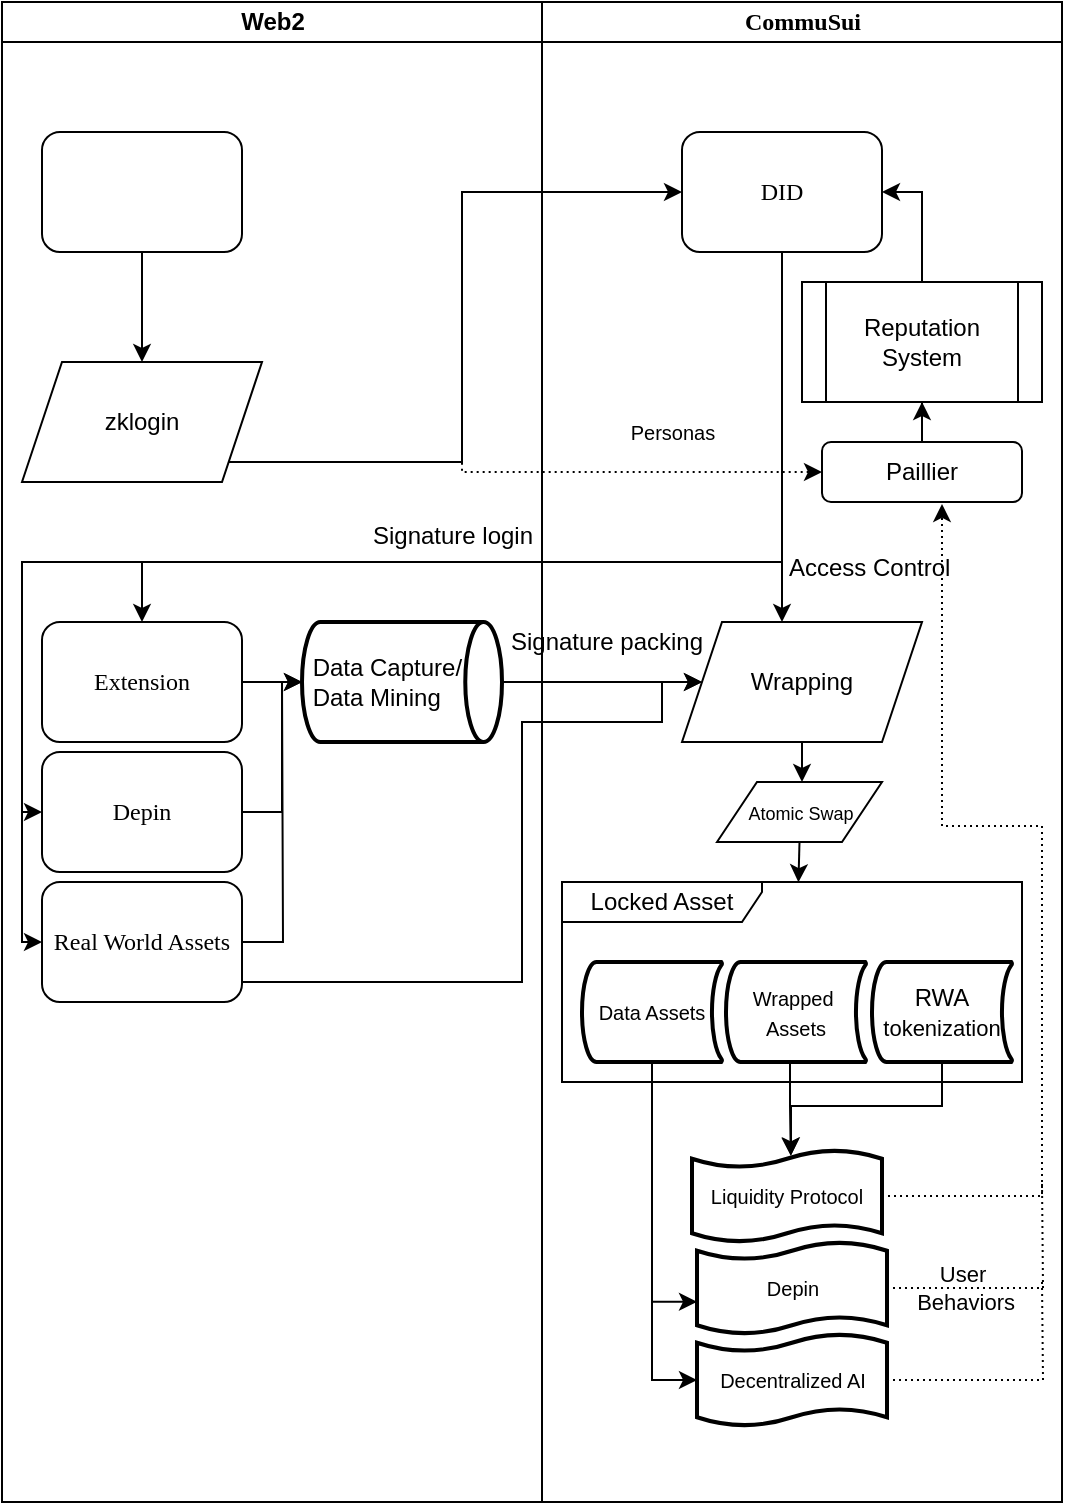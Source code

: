 <mxfile version="24.4.13" type="github">
  <diagram name="Page-1" id="74e2e168-ea6b-b213-b513-2b3c1d86103e">
    <mxGraphModel dx="1026" dy="685" grid="1" gridSize="10" guides="1" tooltips="1" connect="1" arrows="1" fold="1" page="1" pageScale="1" pageWidth="1100" pageHeight="850" background="none" math="0" shadow="0">
      <root>
        <mxCell id="0" />
        <mxCell id="1" parent="0" />
        <mxCell id="77e6c97f196da883-1" value="" style="swimlane;html=1;childLayout=stackLayout;startSize=0;rounded=0;shadow=0;labelBackgroundColor=none;strokeWidth=1;fontFamily=Verdana;fontSize=8;align=center;" parent="1" vertex="1">
          <mxGeometry x="60" y="30" width="530" height="750" as="geometry">
            <mxRectangle x="60" y="30" width="50" height="40" as="alternateBounds" />
          </mxGeometry>
        </mxCell>
        <mxCell id="77e6c97f196da883-2" value="Web2" style="swimlane;html=1;startSize=20;" parent="77e6c97f196da883-1" vertex="1">
          <mxGeometry width="270" height="750" as="geometry" />
        </mxCell>
        <mxCell id="4_8_YsdXwDulvL1z5AfN-5" style="edgeStyle=orthogonalEdgeStyle;rounded=0;orthogonalLoop=1;jettySize=auto;html=1;entryX=0.5;entryY=0;entryDx=0;entryDy=0;" parent="77e6c97f196da883-2" source="77e6c97f196da883-8" target="4_8_YsdXwDulvL1z5AfN-4" edge="1">
          <mxGeometry relative="1" as="geometry" />
        </mxCell>
        <mxCell id="77e6c97f196da883-8" value="" style="rounded=1;whiteSpace=wrap;html=1;shadow=0;labelBackgroundColor=none;strokeWidth=1;fontFamily=Verdana;fontSize=8;align=center;" parent="77e6c97f196da883-2" vertex="1">
          <mxGeometry x="20" y="65" width="100" height="60" as="geometry" />
        </mxCell>
        <mxCell id="77e6c97f196da883-9" value="&lt;font style=&quot;font-size: 12px;&quot;&gt;Extension&lt;/font&gt;" style="rounded=1;whiteSpace=wrap;html=1;shadow=0;labelBackgroundColor=none;strokeWidth=1;fontFamily=Verdana;fontSize=8;align=center;" parent="77e6c97f196da883-2" vertex="1">
          <mxGeometry x="20" y="310" width="100" height="60" as="geometry" />
        </mxCell>
        <mxCell id="4_8_YsdXwDulvL1z5AfN-1" value="" style="shape=image;html=1;verticalAlign=top;verticalLabelPosition=bottom;labelBackgroundColor=#ffffff;imageAspect=0;aspect=fixed;image=https://cdn2.iconfinder.com/data/icons/social-media-2189/48/21-Gmail-128.png" parent="77e6c97f196da883-2" vertex="1">
          <mxGeometry x="30" y="65" width="28" height="28" as="geometry" />
        </mxCell>
        <mxCell id="4_8_YsdXwDulvL1z5AfN-3" value="" style="shape=image;html=1;verticalAlign=top;verticalLabelPosition=bottom;labelBackgroundColor=#ffffff;imageAspect=0;aspect=fixed;image=https://cdn3.iconfinder.com/data/icons/2018-social-media-logotypes/1000/2018_social_media_popular_app_logo_facebook-128.png" parent="77e6c97f196da883-2" vertex="1">
          <mxGeometry x="75" y="75" width="28" height="28" as="geometry" />
        </mxCell>
        <mxCell id="4_8_YsdXwDulvL1z5AfN-4" value="zklogin" style="shape=parallelogram;perimeter=parallelogramPerimeter;whiteSpace=wrap;html=1;fixedSize=1;" parent="77e6c97f196da883-2" vertex="1">
          <mxGeometry x="10" y="180" width="120" height="60" as="geometry" />
        </mxCell>
        <mxCell id="4_8_YsdXwDulvL1z5AfN-10" value="&amp;nbsp;Data Capture/&lt;br&gt;&amp;nbsp;Data Mining" style="strokeWidth=2;html=1;shape=mxgraph.flowchart.direct_data;whiteSpace=wrap;align=left;" parent="77e6c97f196da883-2" vertex="1">
          <mxGeometry x="150" y="310" width="100" height="60" as="geometry" />
        </mxCell>
        <mxCell id="4_8_YsdXwDulvL1z5AfN-11" style="edgeStyle=orthogonalEdgeStyle;rounded=0;orthogonalLoop=1;jettySize=auto;html=1;entryX=0;entryY=0.5;entryDx=0;entryDy=0;entryPerimeter=0;" parent="77e6c97f196da883-2" source="77e6c97f196da883-9" target="4_8_YsdXwDulvL1z5AfN-10" edge="1">
          <mxGeometry relative="1" as="geometry" />
        </mxCell>
        <mxCell id="n2IcnooiylrehTobB_rR-1" style="edgeStyle=orthogonalEdgeStyle;rounded=0;orthogonalLoop=1;jettySize=auto;html=1;endArrow=none;endFill=0;" parent="77e6c97f196da883-2" source="4_8_YsdXwDulvL1z5AfN-48" edge="1">
          <mxGeometry relative="1" as="geometry">
            <mxPoint x="140" y="340" as="targetPoint" />
          </mxGeometry>
        </mxCell>
        <mxCell id="4_8_YsdXwDulvL1z5AfN-48" value="&lt;font style=&quot;font-size: 12px;&quot;&gt;Real World Assets&lt;/font&gt;" style="rounded=1;whiteSpace=wrap;html=1;shadow=0;labelBackgroundColor=none;strokeWidth=1;fontFamily=Verdana;fontSize=8;align=center;" parent="77e6c97f196da883-2" vertex="1">
          <mxGeometry x="20" y="440" width="100" height="60" as="geometry" />
        </mxCell>
        <mxCell id="xQqZ1ZhzJ-ZLR__xCfcE-3" value="" style="shape=image;html=1;verticalAlign=top;verticalLabelPosition=bottom;labelBackgroundColor=#ffffff;imageAspect=0;aspect=fixed;image=https://cdn0.iconfinder.com/data/icons/social-network-9/50/16-128.png" parent="77e6c97f196da883-2" vertex="1">
          <mxGeometry x="30" y="93" width="28" height="28" as="geometry" />
        </mxCell>
        <mxCell id="BgiHAMu6Jj1Z3DmK_OgU-1" value="&lt;font style=&quot;font-size: 12px;&quot;&gt;Depin&lt;/font&gt;" style="rounded=1;whiteSpace=wrap;html=1;shadow=0;labelBackgroundColor=none;strokeWidth=1;fontFamily=Verdana;fontSize=8;align=center;" vertex="1" parent="77e6c97f196da883-2">
          <mxGeometry x="20" y="375" width="100" height="60" as="geometry" />
        </mxCell>
        <mxCell id="BgiHAMu6Jj1Z3DmK_OgU-4" style="edgeStyle=orthogonalEdgeStyle;rounded=0;orthogonalLoop=1;jettySize=auto;html=1;entryX=0;entryY=0.5;entryDx=0;entryDy=0;entryPerimeter=0;" edge="1" parent="77e6c97f196da883-2" source="BgiHAMu6Jj1Z3DmK_OgU-1" target="4_8_YsdXwDulvL1z5AfN-10">
          <mxGeometry relative="1" as="geometry">
            <Array as="points">
              <mxPoint x="140" y="405" />
              <mxPoint x="140" y="340" />
            </Array>
          </mxGeometry>
        </mxCell>
        <mxCell id="77e6c97f196da883-3" value="&lt;span style=&quot;font-family: Verdana;&quot;&gt;&lt;font style=&quot;font-size: 12px;&quot;&gt;CommuSui&lt;/font&gt;&lt;/span&gt;" style="swimlane;html=1;startSize=20;" parent="77e6c97f196da883-1" vertex="1">
          <mxGeometry x="270" width="260" height="750" as="geometry" />
        </mxCell>
        <mxCell id="4_8_YsdXwDulvL1z5AfN-38" style="edgeStyle=orthogonalEdgeStyle;rounded=0;orthogonalLoop=1;jettySize=auto;html=1;" parent="77e6c97f196da883-3" source="77e6c97f196da883-11" target="4_8_YsdXwDulvL1z5AfN-25" edge="1">
          <mxGeometry relative="1" as="geometry">
            <Array as="points">
              <mxPoint x="130" y="120" />
              <mxPoint x="130" y="120" />
            </Array>
          </mxGeometry>
        </mxCell>
        <mxCell id="77e6c97f196da883-11" value="&lt;font style=&quot;font-size: 12px;&quot;&gt;DID&lt;/font&gt;" style="rounded=1;whiteSpace=wrap;html=1;shadow=0;labelBackgroundColor=none;strokeWidth=1;fontFamily=Verdana;fontSize=8;align=center;" parent="77e6c97f196da883-3" vertex="1">
          <mxGeometry x="70" y="65" width="100" height="60" as="geometry" />
        </mxCell>
        <mxCell id="4_8_YsdXwDulvL1z5AfN-25" value="Wrapping" style="shape=parallelogram;perimeter=parallelogramPerimeter;whiteSpace=wrap;html=1;fixedSize=1;" parent="77e6c97f196da883-3" vertex="1">
          <mxGeometry x="70" y="310" width="120" height="60" as="geometry" />
        </mxCell>
        <mxCell id="4_8_YsdXwDulvL1z5AfN-34" style="edgeStyle=orthogonalEdgeStyle;rounded=0;orthogonalLoop=1;jettySize=auto;html=1;" parent="77e6c97f196da883-3" source="4_8_YsdXwDulvL1z5AfN-25" edge="1">
          <mxGeometry relative="1" as="geometry">
            <mxPoint x="130" y="390" as="targetPoint" />
          </mxGeometry>
        </mxCell>
        <mxCell id="4_8_YsdXwDulvL1z5AfN-35" value="Locked Asset" style="shape=umlFrame;whiteSpace=wrap;html=1;pointerEvents=0;recursiveResize=0;container=1;collapsible=0;width=100;height=20;" parent="77e6c97f196da883-3" vertex="1">
          <mxGeometry x="10" y="440" width="230" height="100" as="geometry" />
        </mxCell>
        <mxCell id="4_8_YsdXwDulvL1z5AfN-43" value="&lt;span style=&quot;text-wrap: nowrap;&quot;&gt;&lt;font style=&quot;font-size: 10px;&quot;&gt;Data Assets&lt;/font&gt;&lt;/span&gt;" style="strokeWidth=2;html=1;shape=mxgraph.flowchart.stored_data;whiteSpace=wrap;" parent="4_8_YsdXwDulvL1z5AfN-35" vertex="1">
          <mxGeometry x="10" y="40" width="70" height="50" as="geometry" />
        </mxCell>
        <mxCell id="4_8_YsdXwDulvL1z5AfN-46" value="&lt;span style=&quot;text-wrap: nowrap;&quot;&gt;&lt;font style=&quot;font-size: 10px;&quot;&gt;Wrapped&amp;nbsp;&lt;/font&gt;&lt;/span&gt;&lt;div&gt;&lt;span style=&quot;text-wrap: nowrap;&quot;&gt;&lt;font style=&quot;font-size: 10px;&quot;&gt;Assets&lt;/font&gt;&lt;/span&gt;&lt;br style=&quot;text-wrap: nowrap;&quot;&gt;&lt;/div&gt;" style="strokeWidth=2;html=1;shape=mxgraph.flowchart.stored_data;whiteSpace=wrap;" parent="4_8_YsdXwDulvL1z5AfN-35" vertex="1">
          <mxGeometry x="82" y="40" width="70" height="50" as="geometry" />
        </mxCell>
        <mxCell id="4_8_YsdXwDulvL1z5AfN-47" value="&lt;span style=&quot;text-wrap: nowrap;&quot;&gt;RWA&lt;/span&gt;&lt;br&gt;&lt;span style=&quot;text-wrap: nowrap;&quot;&gt;&lt;font style=&quot;font-size: 11px;&quot;&gt;tokenization&lt;/font&gt;&lt;/span&gt;" style="strokeWidth=2;html=1;shape=mxgraph.flowchart.stored_data;whiteSpace=wrap;" parent="4_8_YsdXwDulvL1z5AfN-35" vertex="1">
          <mxGeometry x="155" y="40" width="70" height="50" as="geometry" />
        </mxCell>
        <mxCell id="4_8_YsdXwDulvL1z5AfN-41" value="&lt;div&gt;Signature packing&lt;/div&gt;" style="text;html=1;align=center;verticalAlign=middle;resizable=0;points=[];autosize=1;strokeColor=none;fillColor=none;" parent="77e6c97f196da883-3" vertex="1">
          <mxGeometry x="-28" y="305" width="120" height="30" as="geometry" />
        </mxCell>
        <mxCell id="4_8_YsdXwDulvL1z5AfN-55" value="&lt;font style=&quot;font-size: 10px;&quot;&gt;Liquidity Protocol&lt;/font&gt;" style="shape=tape;whiteSpace=wrap;html=1;strokeWidth=2;size=0.19" parent="77e6c97f196da883-3" vertex="1">
          <mxGeometry x="75" y="574" width="95" height="46" as="geometry" />
        </mxCell>
        <mxCell id="4_8_YsdXwDulvL1z5AfN-59" style="edgeStyle=orthogonalEdgeStyle;rounded=0;orthogonalLoop=1;jettySize=auto;html=1;entryX=0.52;entryY=0.062;entryDx=0;entryDy=0;entryPerimeter=0;" parent="77e6c97f196da883-3" source="4_8_YsdXwDulvL1z5AfN-46" target="4_8_YsdXwDulvL1z5AfN-55" edge="1">
          <mxGeometry relative="1" as="geometry">
            <Array as="points">
              <mxPoint x="124" y="552" />
              <mxPoint x="124" y="552" />
            </Array>
          </mxGeometry>
        </mxCell>
        <mxCell id="4_8_YsdXwDulvL1z5AfN-60" style="edgeStyle=orthogonalEdgeStyle;rounded=0;orthogonalLoop=1;jettySize=auto;html=1;entryX=0.521;entryY=0.059;entryDx=0;entryDy=0;entryPerimeter=0;" parent="77e6c97f196da883-3" source="4_8_YsdXwDulvL1z5AfN-47" target="4_8_YsdXwDulvL1z5AfN-55" edge="1">
          <mxGeometry relative="1" as="geometry" />
        </mxCell>
        <mxCell id="4_8_YsdXwDulvL1z5AfN-77" style="edgeStyle=orthogonalEdgeStyle;rounded=0;orthogonalLoop=1;jettySize=auto;html=1;dashed=1;dashPattern=1 2;endArrow=none;endFill=0;" parent="77e6c97f196da883-3" source="4_8_YsdXwDulvL1z5AfN-63" edge="1">
          <mxGeometry relative="1" as="geometry">
            <mxPoint x="250" y="590" as="targetPoint" />
          </mxGeometry>
        </mxCell>
        <mxCell id="4_8_YsdXwDulvL1z5AfN-63" value="&lt;font style=&quot;font-size: 10px;&quot;&gt;Depin&lt;/font&gt;" style="shape=tape;whiteSpace=wrap;html=1;strokeWidth=2;size=0.19" parent="77e6c97f196da883-3" vertex="1">
          <mxGeometry x="77.5" y="620" width="95" height="46" as="geometry" />
        </mxCell>
        <mxCell id="4_8_YsdXwDulvL1z5AfN-78" style="edgeStyle=orthogonalEdgeStyle;rounded=0;orthogonalLoop=1;jettySize=auto;html=1;endArrow=none;endFill=0;dashed=1;dashPattern=1 2;" parent="77e6c97f196da883-3" source="4_8_YsdXwDulvL1z5AfN-64" edge="1">
          <mxGeometry relative="1" as="geometry">
            <mxPoint x="250" y="640" as="targetPoint" />
          </mxGeometry>
        </mxCell>
        <mxCell id="4_8_YsdXwDulvL1z5AfN-64" value="&lt;span style=&quot;font-size: 10px;&quot;&gt;Decentralized AI&lt;/span&gt;" style="shape=tape;whiteSpace=wrap;html=1;strokeWidth=2;size=0.19" parent="77e6c97f196da883-3" vertex="1">
          <mxGeometry x="77.5" y="666" width="95" height="46" as="geometry" />
        </mxCell>
        <mxCell id="4_8_YsdXwDulvL1z5AfN-65" style="edgeStyle=orthogonalEdgeStyle;rounded=0;orthogonalLoop=1;jettySize=auto;html=1;entryX=0;entryY=0.65;entryDx=0;entryDy=0;entryPerimeter=0;" parent="77e6c97f196da883-3" source="4_8_YsdXwDulvL1z5AfN-43" target="4_8_YsdXwDulvL1z5AfN-63" edge="1">
          <mxGeometry relative="1" as="geometry" />
        </mxCell>
        <mxCell id="4_8_YsdXwDulvL1z5AfN-66" style="edgeStyle=orthogonalEdgeStyle;rounded=0;orthogonalLoop=1;jettySize=auto;html=1;entryX=0;entryY=0.5;entryDx=0;entryDy=0;entryPerimeter=0;" parent="77e6c97f196da883-3" source="4_8_YsdXwDulvL1z5AfN-43" target="4_8_YsdXwDulvL1z5AfN-64" edge="1">
          <mxGeometry relative="1" as="geometry" />
        </mxCell>
        <mxCell id="4_8_YsdXwDulvL1z5AfN-80" style="edgeStyle=orthogonalEdgeStyle;rounded=0;orthogonalLoop=1;jettySize=auto;html=1;entryX=1;entryY=0.5;entryDx=0;entryDy=0;" parent="77e6c97f196da883-3" source="4_8_YsdXwDulvL1z5AfN-71" target="77e6c97f196da883-11" edge="1">
          <mxGeometry relative="1" as="geometry" />
        </mxCell>
        <mxCell id="4_8_YsdXwDulvL1z5AfN-71" value="&lt;div&gt;Reputation System&lt;/div&gt;" style="shape=process;whiteSpace=wrap;html=1;backgroundOutline=1;" parent="77e6c97f196da883-3" vertex="1">
          <mxGeometry x="130" y="140" width="120" height="60" as="geometry" />
        </mxCell>
        <mxCell id="4_8_YsdXwDulvL1z5AfN-79" style="edgeStyle=orthogonalEdgeStyle;rounded=0;orthogonalLoop=1;jettySize=auto;html=1;entryX=0.5;entryY=1;entryDx=0;entryDy=0;" parent="77e6c97f196da883-3" source="4_8_YsdXwDulvL1z5AfN-72" target="4_8_YsdXwDulvL1z5AfN-71" edge="1">
          <mxGeometry relative="1" as="geometry" />
        </mxCell>
        <mxCell id="4_8_YsdXwDulvL1z5AfN-72" value="Paillier" style="rounded=1;whiteSpace=wrap;html=1;" parent="77e6c97f196da883-3" vertex="1">
          <mxGeometry x="140" y="220" width="100" height="30" as="geometry" />
        </mxCell>
        <mxCell id="4_8_YsdXwDulvL1z5AfN-75" style="edgeStyle=orthogonalEdgeStyle;rounded=0;orthogonalLoop=1;jettySize=auto;html=1;entryX=0.6;entryY=1.033;entryDx=0;entryDy=0;entryPerimeter=0;dashed=1;dashPattern=1 2;" parent="77e6c97f196da883-3" source="4_8_YsdXwDulvL1z5AfN-55" target="4_8_YsdXwDulvL1z5AfN-72" edge="1">
          <mxGeometry relative="1" as="geometry">
            <Array as="points">
              <mxPoint x="250" y="597" />
              <mxPoint x="250" y="412" />
              <mxPoint x="200" y="412" />
            </Array>
          </mxGeometry>
        </mxCell>
        <mxCell id="4_8_YsdXwDulvL1z5AfN-82" value="&lt;font style=&quot;font-size: 10px;&quot;&gt;Personas&lt;/font&gt;" style="text;html=1;align=center;verticalAlign=middle;resizable=0;points=[];autosize=1;strokeColor=none;fillColor=none;" parent="77e6c97f196da883-3" vertex="1">
          <mxGeometry x="30" y="200" width="70" height="30" as="geometry" />
        </mxCell>
        <mxCell id="4_8_YsdXwDulvL1z5AfN-39" value="Access Control&amp;nbsp;" style="text;html=1;align=center;verticalAlign=middle;resizable=0;points=[];autosize=1;strokeColor=none;fillColor=none;" parent="77e6c97f196da883-3" vertex="1">
          <mxGeometry x="110" y="268" width="110" height="30" as="geometry" />
        </mxCell>
        <mxCell id="xQqZ1ZhzJ-ZLR__xCfcE-1" value="&lt;font style=&quot;font-size: 9px;&quot;&gt;Atomic Swap&lt;/font&gt;" style="shape=parallelogram;perimeter=parallelogramPerimeter;whiteSpace=wrap;html=1;fixedSize=1;" parent="77e6c97f196da883-3" vertex="1">
          <mxGeometry x="87.5" y="390" width="82.5" height="30" as="geometry" />
        </mxCell>
        <mxCell id="xQqZ1ZhzJ-ZLR__xCfcE-2" style="edgeStyle=orthogonalEdgeStyle;rounded=0;orthogonalLoop=1;jettySize=auto;html=1;exitX=0.5;exitY=1;exitDx=0;exitDy=0;entryX=0.514;entryY=0.001;entryDx=0;entryDy=0;entryPerimeter=0;" parent="77e6c97f196da883-3" source="xQqZ1ZhzJ-ZLR__xCfcE-1" target="4_8_YsdXwDulvL1z5AfN-35" edge="1">
          <mxGeometry relative="1" as="geometry" />
        </mxCell>
        <mxCell id="4_8_YsdXwDulvL1z5AfN-6" style="edgeStyle=orthogonalEdgeStyle;rounded=0;orthogonalLoop=1;jettySize=auto;html=1;entryX=0;entryY=0.5;entryDx=0;entryDy=0;" parent="77e6c97f196da883-1" source="4_8_YsdXwDulvL1z5AfN-4" target="77e6c97f196da883-11" edge="1">
          <mxGeometry relative="1" as="geometry">
            <Array as="points">
              <mxPoint x="230" y="230" />
              <mxPoint x="230" y="95" />
            </Array>
          </mxGeometry>
        </mxCell>
        <mxCell id="4_8_YsdXwDulvL1z5AfN-9" style="edgeStyle=orthogonalEdgeStyle;rounded=0;orthogonalLoop=1;jettySize=auto;html=1;entryX=0.5;entryY=0;entryDx=0;entryDy=0;" parent="77e6c97f196da883-1" source="77e6c97f196da883-11" target="77e6c97f196da883-9" edge="1">
          <mxGeometry relative="1" as="geometry">
            <Array as="points">
              <mxPoint x="390" y="280" />
              <mxPoint x="70" y="280" />
            </Array>
          </mxGeometry>
        </mxCell>
        <mxCell id="4_8_YsdXwDulvL1z5AfN-26" style="edgeStyle=orthogonalEdgeStyle;rounded=0;orthogonalLoop=1;jettySize=auto;html=1;entryX=0;entryY=0.5;entryDx=0;entryDy=0;" parent="77e6c97f196da883-1" source="4_8_YsdXwDulvL1z5AfN-10" target="4_8_YsdXwDulvL1z5AfN-25" edge="1">
          <mxGeometry relative="1" as="geometry" />
        </mxCell>
        <mxCell id="4_8_YsdXwDulvL1z5AfN-51" style="edgeStyle=orthogonalEdgeStyle;rounded=0;orthogonalLoop=1;jettySize=auto;html=1;entryX=0;entryY=0.5;entryDx=0;entryDy=0;" parent="77e6c97f196da883-1" source="4_8_YsdXwDulvL1z5AfN-48" target="4_8_YsdXwDulvL1z5AfN-25" edge="1">
          <mxGeometry relative="1" as="geometry">
            <Array as="points">
              <mxPoint x="260" y="490" />
              <mxPoint x="260" y="360" />
              <mxPoint x="330" y="360" />
              <mxPoint x="330" y="340" />
            </Array>
          </mxGeometry>
        </mxCell>
        <mxCell id="4_8_YsdXwDulvL1z5AfN-52" style="edgeStyle=orthogonalEdgeStyle;rounded=0;orthogonalLoop=1;jettySize=auto;html=1;entryX=0;entryY=0.5;entryDx=0;entryDy=0;" parent="77e6c97f196da883-1" source="77e6c97f196da883-11" target="4_8_YsdXwDulvL1z5AfN-48" edge="1">
          <mxGeometry relative="1" as="geometry">
            <Array as="points">
              <mxPoint x="390" y="280" />
              <mxPoint x="10" y="280" />
            </Array>
          </mxGeometry>
        </mxCell>
        <mxCell id="4_8_YsdXwDulvL1z5AfN-74" style="edgeStyle=orthogonalEdgeStyle;rounded=0;orthogonalLoop=1;jettySize=auto;html=1;entryX=0;entryY=0.5;entryDx=0;entryDy=0;dashed=1;dashPattern=1 2;" parent="77e6c97f196da883-1" source="4_8_YsdXwDulvL1z5AfN-4" target="4_8_YsdXwDulvL1z5AfN-72" edge="1">
          <mxGeometry relative="1" as="geometry">
            <Array as="points">
              <mxPoint x="230" y="230" />
              <mxPoint x="230" y="235" />
            </Array>
          </mxGeometry>
        </mxCell>
        <mxCell id="BgiHAMu6Jj1Z3DmK_OgU-2" style="edgeStyle=orthogonalEdgeStyle;rounded=0;orthogonalLoop=1;jettySize=auto;html=1;entryX=0;entryY=0.5;entryDx=0;entryDy=0;" edge="1" parent="77e6c97f196da883-1" source="77e6c97f196da883-11" target="BgiHAMu6Jj1Z3DmK_OgU-1">
          <mxGeometry relative="1" as="geometry">
            <Array as="points">
              <mxPoint x="390" y="280" />
              <mxPoint x="10" y="280" />
              <mxPoint x="10" y="405" />
            </Array>
          </mxGeometry>
        </mxCell>
        <mxCell id="4_8_YsdXwDulvL1z5AfN-40" value="&lt;div&gt;Signature login&lt;/div&gt;" style="text;html=1;align=center;verticalAlign=middle;resizable=0;points=[];autosize=1;strokeColor=none;fillColor=none;" parent="1" vertex="1">
          <mxGeometry x="235" y="282" width="100" height="30" as="geometry" />
        </mxCell>
        <mxCell id="4_8_YsdXwDulvL1z5AfN-81" value="&lt;div style=&quot;font-size: 11px;&quot;&gt;&lt;font style=&quot;font-size: 11px;&quot;&gt;User&lt;/font&gt;&lt;/div&gt;&lt;div style=&quot;font-size: 11px;&quot;&gt;&lt;font style=&quot;font-size: 11px;&quot;&gt;&amp;nbsp;Behaviors&lt;/font&gt;&lt;/div&gt;" style="text;html=1;align=center;verticalAlign=middle;resizable=0;points=[];autosize=1;strokeColor=none;fillColor=none;" parent="1" vertex="1">
          <mxGeometry x="500" y="653" width="80" height="40" as="geometry" />
        </mxCell>
      </root>
    </mxGraphModel>
  </diagram>
</mxfile>
